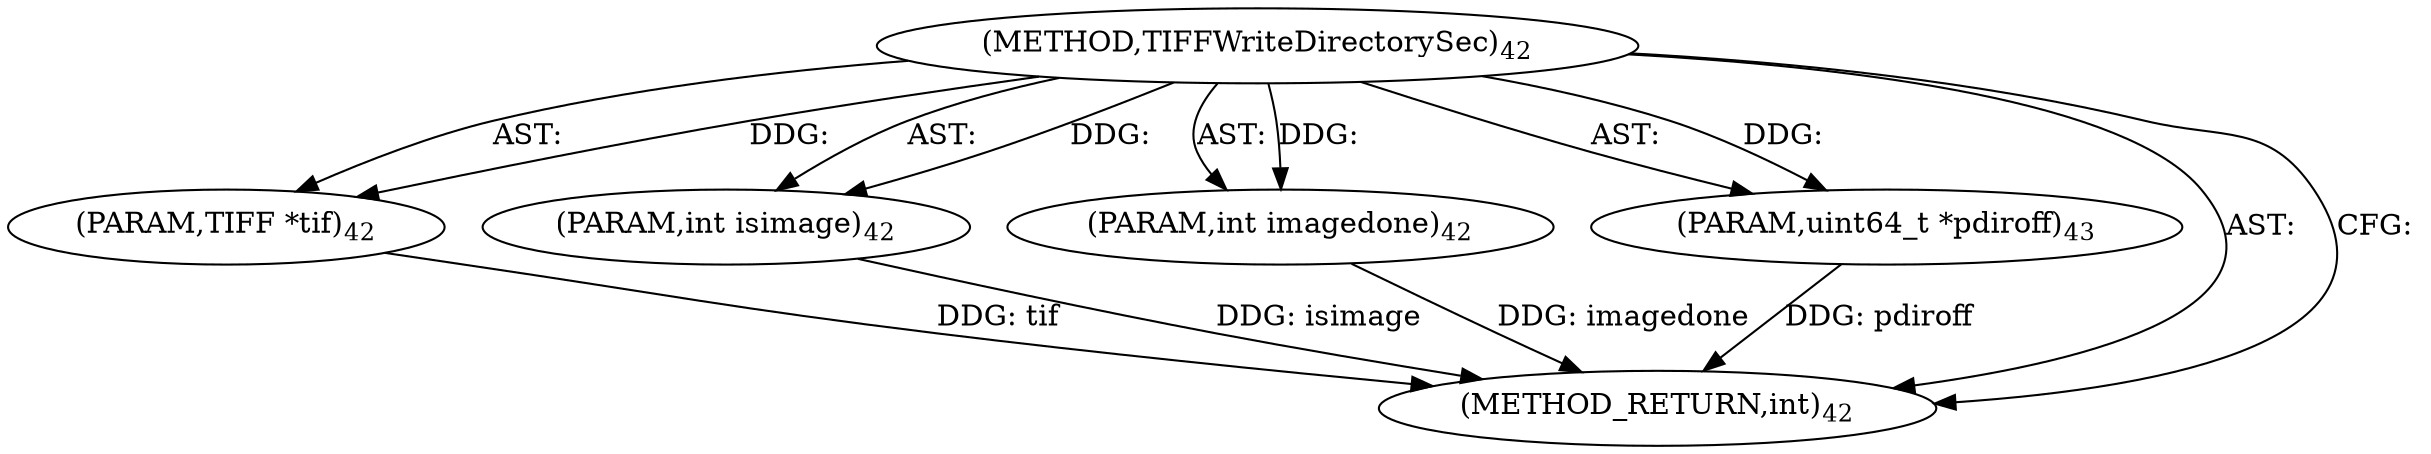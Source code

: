 digraph "TIFFWriteDirectorySec" {  
"63930" [label = <(METHOD,TIFFWriteDirectorySec)<SUB>42</SUB>> ]
"63931" [label = <(PARAM,TIFF *tif)<SUB>42</SUB>> ]
"63932" [label = <(PARAM,int isimage)<SUB>42</SUB>> ]
"63933" [label = <(PARAM,int imagedone)<SUB>42</SUB>> ]
"63934" [label = <(PARAM,uint64_t *pdiroff)<SUB>43</SUB>> ]
"63935" [label = <(METHOD_RETURN,int)<SUB>42</SUB>> ]
  "63930" -> "63931"  [ label = "AST: "] 
  "63930" -> "63932"  [ label = "AST: "] 
  "63930" -> "63933"  [ label = "AST: "] 
  "63930" -> "63934"  [ label = "AST: "] 
  "63930" -> "63935"  [ label = "AST: "] 
  "63930" -> "63935"  [ label = "CFG: "] 
  "63931" -> "63935"  [ label = "DDG: tif"] 
  "63932" -> "63935"  [ label = "DDG: isimage"] 
  "63933" -> "63935"  [ label = "DDG: imagedone"] 
  "63934" -> "63935"  [ label = "DDG: pdiroff"] 
  "63930" -> "63931"  [ label = "DDG: "] 
  "63930" -> "63932"  [ label = "DDG: "] 
  "63930" -> "63933"  [ label = "DDG: "] 
  "63930" -> "63934"  [ label = "DDG: "] 
}
